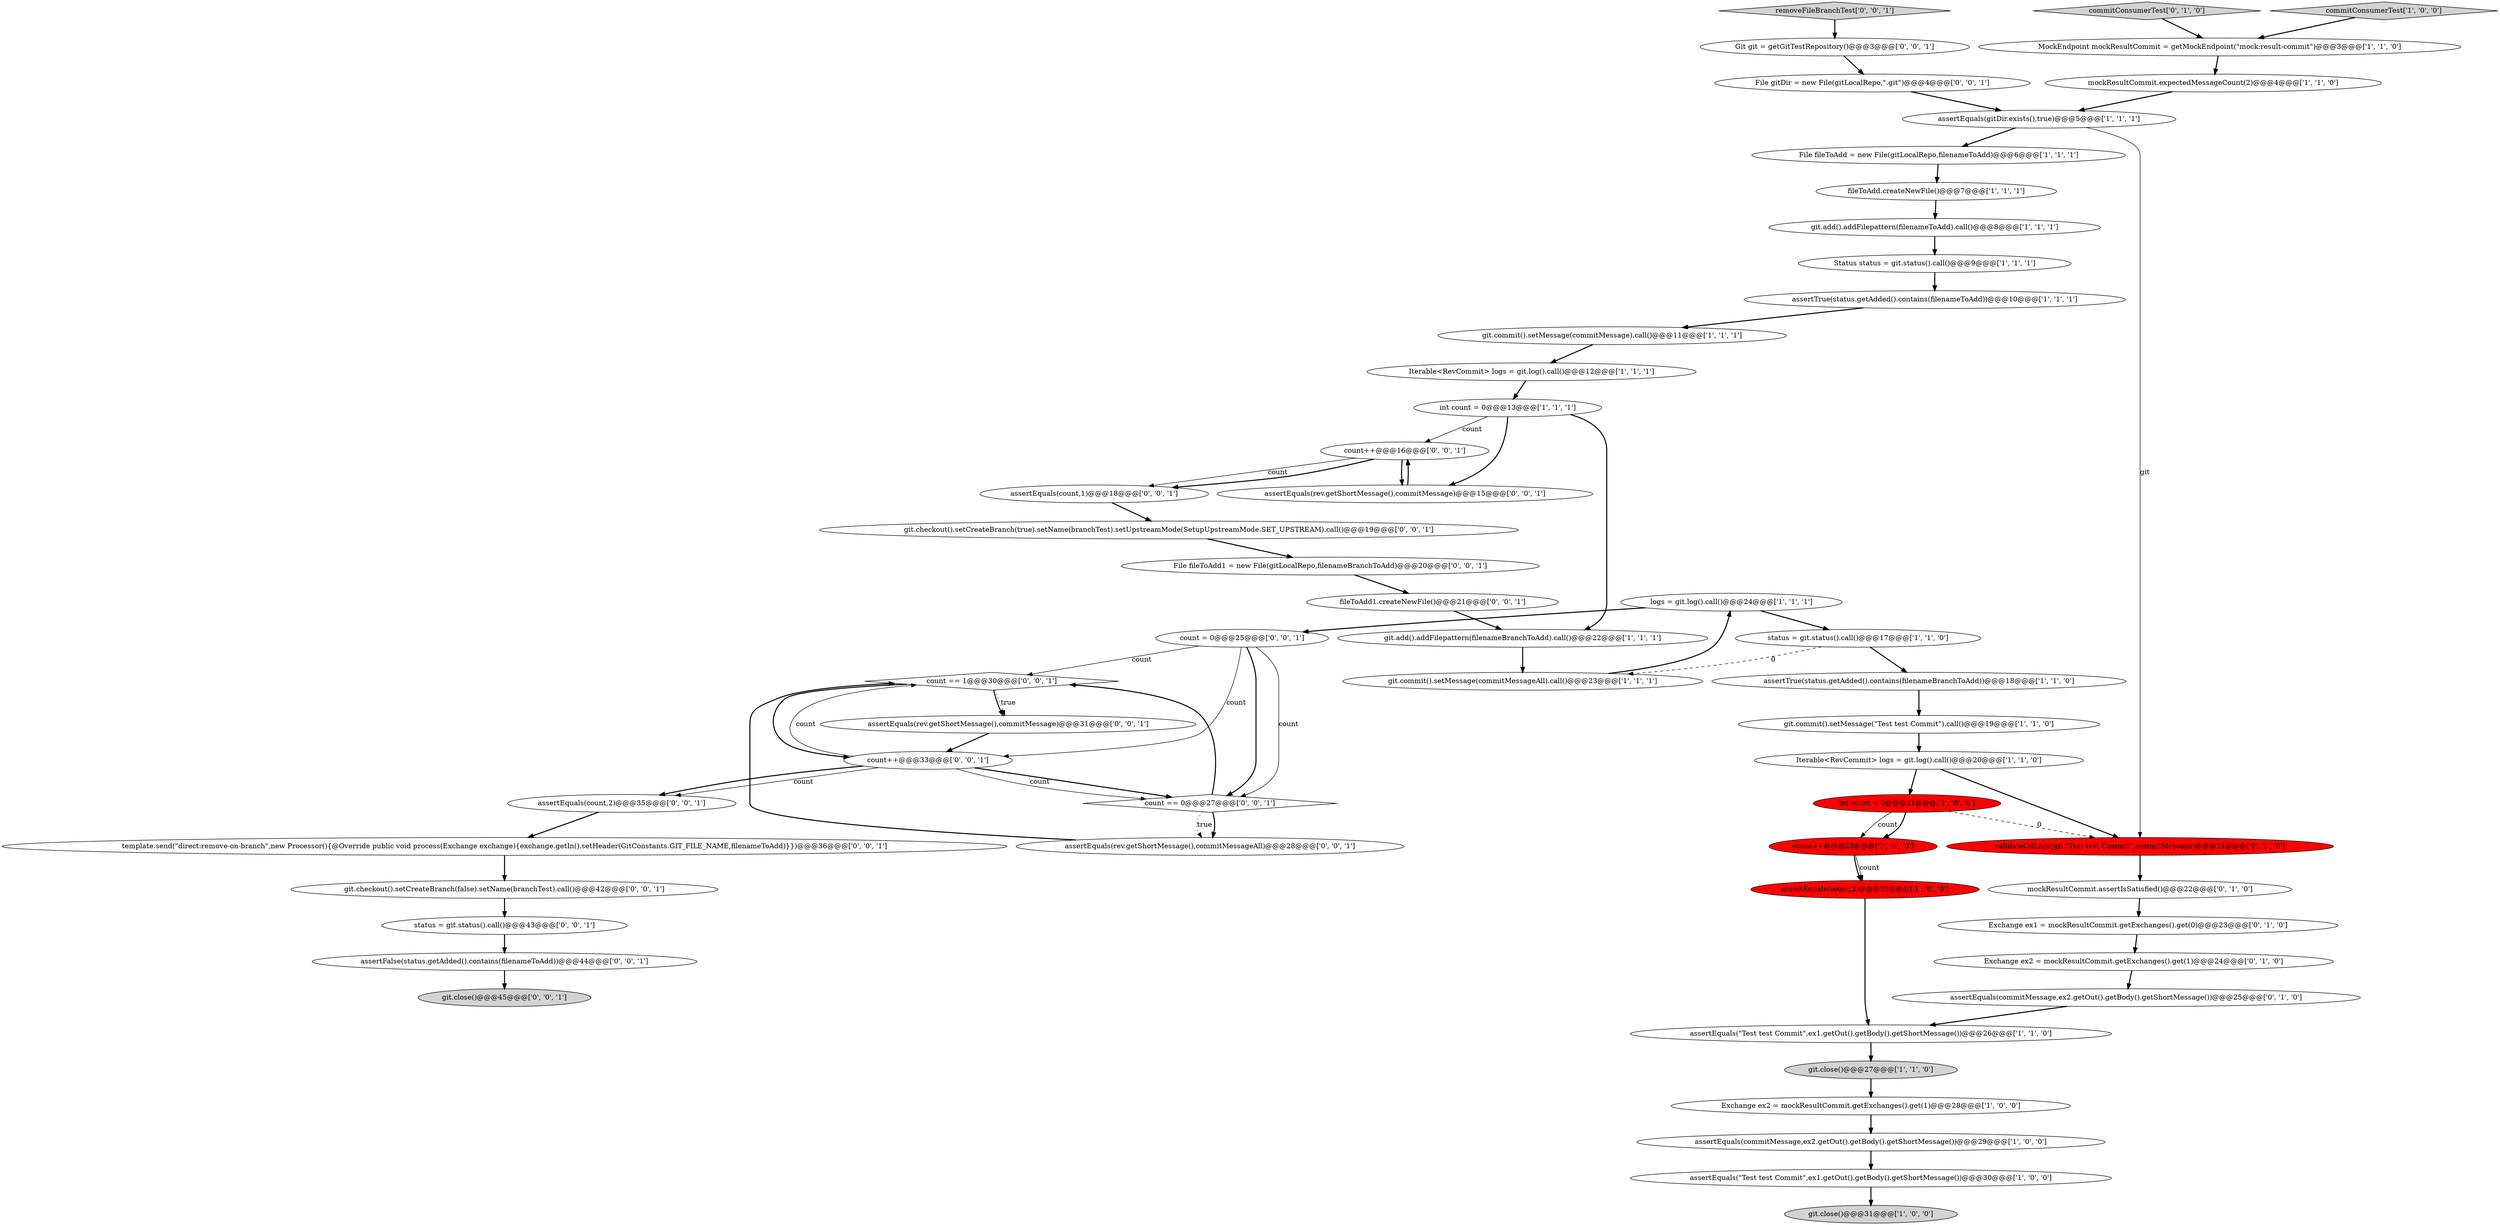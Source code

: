 digraph {
39 [style = filled, label = "count == 1@@@30@@@['0', '0', '1']", fillcolor = white, shape = diamond image = "AAA0AAABBB3BBB"];
41 [style = filled, label = "assertEquals(rev.getShortMessage(),commitMessageAll)@@@28@@@['0', '0', '1']", fillcolor = white, shape = ellipse image = "AAA0AAABBB3BBB"];
4 [style = filled, label = "assertEquals(\"Test test Commit\",ex1.getOut().getBody().getShortMessage())@@@30@@@['1', '0', '0']", fillcolor = white, shape = ellipse image = "AAA0AAABBB1BBB"];
53 [style = filled, label = "File gitDir = new File(gitLocalRepo,\".git\")@@@4@@@['0', '0', '1']", fillcolor = white, shape = ellipse image = "AAA0AAABBB3BBB"];
5 [style = filled, label = "File fileToAdd = new File(gitLocalRepo,filenameToAdd)@@@6@@@['1', '1', '1']", fillcolor = white, shape = ellipse image = "AAA0AAABBB1BBB"];
33 [style = filled, label = "mockResultCommit.assertIsSatisfied()@@@22@@@['0', '1', '0']", fillcolor = white, shape = ellipse image = "AAA0AAABBB2BBB"];
37 [style = filled, label = "removeFileBranchTest['0', '0', '1']", fillcolor = lightgray, shape = diamond image = "AAA0AAABBB3BBB"];
34 [style = filled, label = "git.close()@@@45@@@['0', '0', '1']", fillcolor = lightgray, shape = ellipse image = "AAA0AAABBB3BBB"];
42 [style = filled, label = "assertFalse(status.getAdded().contains(filenameToAdd))@@@44@@@['0', '0', '1']", fillcolor = white, shape = ellipse image = "AAA0AAABBB3BBB"];
44 [style = filled, label = "template.send(\"direct:remove-on-branch\",new Processor(){@Override public void process(Exchange exchange){exchange.getIn().setHeader(GitConstants.GIT_FILE_NAME,filenameToAdd)}})@@@36@@@['0', '0', '1']", fillcolor = white, shape = ellipse image = "AAA0AAABBB3BBB"];
17 [style = filled, label = "assertTrue(status.getAdded().contains(filenameToAdd))@@@10@@@['1', '1', '1']", fillcolor = white, shape = ellipse image = "AAA0AAABBB1BBB"];
25 [style = filled, label = "git.commit().setMessage(commitMessageAll).call()@@@23@@@['1', '1', '1']", fillcolor = white, shape = ellipse image = "AAA0AAABBB1BBB"];
31 [style = filled, label = "Exchange ex1 = mockResultCommit.getExchanges().get(0)@@@23@@@['0', '1', '0']", fillcolor = white, shape = ellipse image = "AAA0AAABBB2BBB"];
26 [style = filled, label = "git.close()@@@31@@@['1', '0', '0']", fillcolor = lightgray, shape = ellipse image = "AAA0AAABBB1BBB"];
52 [style = filled, label = "File fileToAdd1 = new File(gitLocalRepo,filenameBranchToAdd)@@@20@@@['0', '0', '1']", fillcolor = white, shape = ellipse image = "AAA0AAABBB3BBB"];
27 [style = filled, label = "git.commit().setMessage(\"Test test Commit\").call()@@@19@@@['1', '1', '0']", fillcolor = white, shape = ellipse image = "AAA0AAABBB1BBB"];
40 [style = filled, label = "assertEquals(count,1)@@@18@@@['0', '0', '1']", fillcolor = white, shape = ellipse image = "AAA0AAABBB3BBB"];
23 [style = filled, label = "status = git.status().call()@@@17@@@['1', '1', '0']", fillcolor = white, shape = ellipse image = "AAA0AAABBB1BBB"];
30 [style = filled, label = "validateGitLogs(git,\"Test test Commit\",commitMessage)@@@21@@@['0', '1', '0']", fillcolor = red, shape = ellipse image = "AAA1AAABBB2BBB"];
20 [style = filled, label = "git.close()@@@27@@@['1', '1', '0']", fillcolor = lightgray, shape = ellipse image = "AAA0AAABBB1BBB"];
0 [style = filled, label = "fileToAdd.createNewFile()@@@7@@@['1', '1', '1']", fillcolor = white, shape = ellipse image = "AAA0AAABBB1BBB"];
8 [style = filled, label = "Exchange ex2 = mockResultCommit.getExchanges().get(1)@@@28@@@['1', '0', '0']", fillcolor = white, shape = ellipse image = "AAA0AAABBB1BBB"];
46 [style = filled, label = "count++@@@16@@@['0', '0', '1']", fillcolor = white, shape = ellipse image = "AAA0AAABBB3BBB"];
19 [style = filled, label = "assertEquals(commitMessage,ex2.getOut().getBody().getShortMessage())@@@29@@@['1', '0', '0']", fillcolor = white, shape = ellipse image = "AAA0AAABBB1BBB"];
21 [style = filled, label = "Iterable<RevCommit> logs = git.log().call()@@@20@@@['1', '1', '0']", fillcolor = white, shape = ellipse image = "AAA0AAABBB1BBB"];
14 [style = filled, label = "assertTrue(status.getAdded().contains(filenameBranchToAdd))@@@18@@@['1', '1', '0']", fillcolor = white, shape = ellipse image = "AAA0AAABBB1BBB"];
10 [style = filled, label = "Status status = git.status().call()@@@9@@@['1', '1', '1']", fillcolor = white, shape = ellipse image = "AAA0AAABBB1BBB"];
11 [style = filled, label = "int count = 0@@@13@@@['1', '1', '1']", fillcolor = white, shape = ellipse image = "AAA0AAABBB1BBB"];
48 [style = filled, label = "status = git.status().call()@@@43@@@['0', '0', '1']", fillcolor = white, shape = ellipse image = "AAA0AAABBB3BBB"];
15 [style = filled, label = "git.commit().setMessage(commitMessage).call()@@@11@@@['1', '1', '1']", fillcolor = white, shape = ellipse image = "AAA0AAABBB1BBB"];
43 [style = filled, label = "assertEquals(rev.getShortMessage(),commitMessage)@@@31@@@['0', '0', '1']", fillcolor = white, shape = ellipse image = "AAA0AAABBB3BBB"];
13 [style = filled, label = "git.add().addFilepattern(filenameToAdd).call()@@@8@@@['1', '1', '1']", fillcolor = white, shape = ellipse image = "AAA0AAABBB1BBB"];
28 [style = filled, label = "commitConsumerTest['0', '1', '0']", fillcolor = lightgray, shape = diamond image = "AAA0AAABBB2BBB"];
45 [style = filled, label = "count == 0@@@27@@@['0', '0', '1']", fillcolor = white, shape = diamond image = "AAA0AAABBB3BBB"];
36 [style = filled, label = "count = 0@@@25@@@['0', '0', '1']", fillcolor = white, shape = ellipse image = "AAA0AAABBB3BBB"];
49 [style = filled, label = "count++@@@33@@@['0', '0', '1']", fillcolor = white, shape = ellipse image = "AAA0AAABBB3BBB"];
50 [style = filled, label = "git.checkout().setCreateBranch(false).setName(branchTest).call()@@@42@@@['0', '0', '1']", fillcolor = white, shape = ellipse image = "AAA0AAABBB3BBB"];
32 [style = filled, label = "assertEquals(commitMessage,ex2.getOut().getBody().getShortMessage())@@@25@@@['0', '1', '0']", fillcolor = white, shape = ellipse image = "AAA0AAABBB2BBB"];
9 [style = filled, label = "assertEquals(gitDir.exists(),true)@@@5@@@['1', '1', '1']", fillcolor = white, shape = ellipse image = "AAA0AAABBB1BBB"];
16 [style = filled, label = "commitConsumerTest['1', '0', '0']", fillcolor = lightgray, shape = diamond image = "AAA0AAABBB1BBB"];
1 [style = filled, label = "git.add().addFilepattern(filenameBranchToAdd).call()@@@22@@@['1', '1', '1']", fillcolor = white, shape = ellipse image = "AAA0AAABBB1BBB"];
18 [style = filled, label = "Iterable<RevCommit> logs = git.log().call()@@@12@@@['1', '1', '1']", fillcolor = white, shape = ellipse image = "AAA0AAABBB1BBB"];
47 [style = filled, label = "fileToAdd1.createNewFile()@@@21@@@['0', '0', '1']", fillcolor = white, shape = ellipse image = "AAA0AAABBB3BBB"];
3 [style = filled, label = "assertEquals(count,2)@@@25@@@['1', '0', '0']", fillcolor = red, shape = ellipse image = "AAA1AAABBB1BBB"];
2 [style = filled, label = "assertEquals(\"Test test Commit\",ex1.getOut().getBody().getShortMessage())@@@26@@@['1', '1', '0']", fillcolor = white, shape = ellipse image = "AAA0AAABBB1BBB"];
12 [style = filled, label = "mockResultCommit.expectedMessageCount(2)@@@4@@@['1', '1', '0']", fillcolor = white, shape = ellipse image = "AAA0AAABBB1BBB"];
24 [style = filled, label = "MockEndpoint mockResultCommit = getMockEndpoint(\"mock:result-commit\")@@@3@@@['1', '1', '0']", fillcolor = white, shape = ellipse image = "AAA0AAABBB1BBB"];
38 [style = filled, label = "assertEquals(count,2)@@@35@@@['0', '0', '1']", fillcolor = white, shape = ellipse image = "AAA0AAABBB3BBB"];
6 [style = filled, label = "int count = 0@@@21@@@['1', '0', '0']", fillcolor = red, shape = ellipse image = "AAA1AAABBB1BBB"];
35 [style = filled, label = "assertEquals(rev.getShortMessage(),commitMessage)@@@15@@@['0', '0', '1']", fillcolor = white, shape = ellipse image = "AAA0AAABBB3BBB"];
51 [style = filled, label = "git.checkout().setCreateBranch(true).setName(branchTest).setUpstreamMode(SetupUpstreamMode.SET_UPSTREAM).call()@@@19@@@['0', '0', '1']", fillcolor = white, shape = ellipse image = "AAA0AAABBB3BBB"];
29 [style = filled, label = "Exchange ex2 = mockResultCommit.getExchanges().get(1)@@@24@@@['0', '1', '0']", fillcolor = white, shape = ellipse image = "AAA0AAABBB2BBB"];
54 [style = filled, label = "Git git = getGitTestRepository()@@@3@@@['0', '0', '1']", fillcolor = white, shape = ellipse image = "AAA0AAABBB3BBB"];
22 [style = filled, label = "logs = git.log().call()@@@24@@@['1', '1', '1']", fillcolor = white, shape = ellipse image = "AAA0AAABBB1BBB"];
7 [style = filled, label = "count++@@@23@@@['1', '0', '0']", fillcolor = red, shape = ellipse image = "AAA1AAABBB1BBB"];
45->41 [style = bold, label=""];
13->10 [style = bold, label=""];
49->45 [style = bold, label=""];
24->12 [style = bold, label=""];
42->34 [style = bold, label=""];
2->20 [style = bold, label=""];
0->13 [style = bold, label=""];
30->33 [style = bold, label=""];
25->22 [style = bold, label=""];
21->6 [style = bold, label=""];
38->44 [style = bold, label=""];
11->1 [style = bold, label=""];
23->25 [style = dashed, label="0"];
7->3 [style = solid, label="count"];
8->19 [style = bold, label=""];
40->51 [style = bold, label=""];
36->39 [style = solid, label="count"];
16->24 [style = bold, label=""];
18->11 [style = bold, label=""];
39->43 [style = bold, label=""];
4->26 [style = bold, label=""];
49->38 [style = solid, label="count"];
31->29 [style = bold, label=""];
49->38 [style = bold, label=""];
44->50 [style = bold, label=""];
10->17 [style = bold, label=""];
21->30 [style = bold, label=""];
51->52 [style = bold, label=""];
50->48 [style = bold, label=""];
9->30 [style = solid, label="git"];
12->9 [style = bold, label=""];
48->42 [style = bold, label=""];
39->43 [style = dotted, label="true"];
15->18 [style = bold, label=""];
22->23 [style = bold, label=""];
32->2 [style = bold, label=""];
11->35 [style = bold, label=""];
7->3 [style = bold, label=""];
45->41 [style = dotted, label="true"];
37->54 [style = bold, label=""];
23->14 [style = bold, label=""];
36->45 [style = solid, label="count"];
20->8 [style = bold, label=""];
52->47 [style = bold, label=""];
36->49 [style = solid, label="count"];
46->40 [style = solid, label="count"];
3->2 [style = bold, label=""];
5->0 [style = bold, label=""];
29->32 [style = bold, label=""];
22->36 [style = bold, label=""];
39->49 [style = bold, label=""];
6->7 [style = solid, label="count"];
46->35 [style = bold, label=""];
49->45 [style = solid, label="count"];
17->15 [style = bold, label=""];
49->39 [style = solid, label="count"];
11->46 [style = solid, label="count"];
9->5 [style = bold, label=""];
33->31 [style = bold, label=""];
28->24 [style = bold, label=""];
54->53 [style = bold, label=""];
43->49 [style = bold, label=""];
6->30 [style = dashed, label="0"];
14->27 [style = bold, label=""];
19->4 [style = bold, label=""];
46->40 [style = bold, label=""];
36->45 [style = bold, label=""];
6->7 [style = bold, label=""];
53->9 [style = bold, label=""];
41->39 [style = bold, label=""];
27->21 [style = bold, label=""];
1->25 [style = bold, label=""];
45->39 [style = bold, label=""];
47->1 [style = bold, label=""];
35->46 [style = bold, label=""];
}
